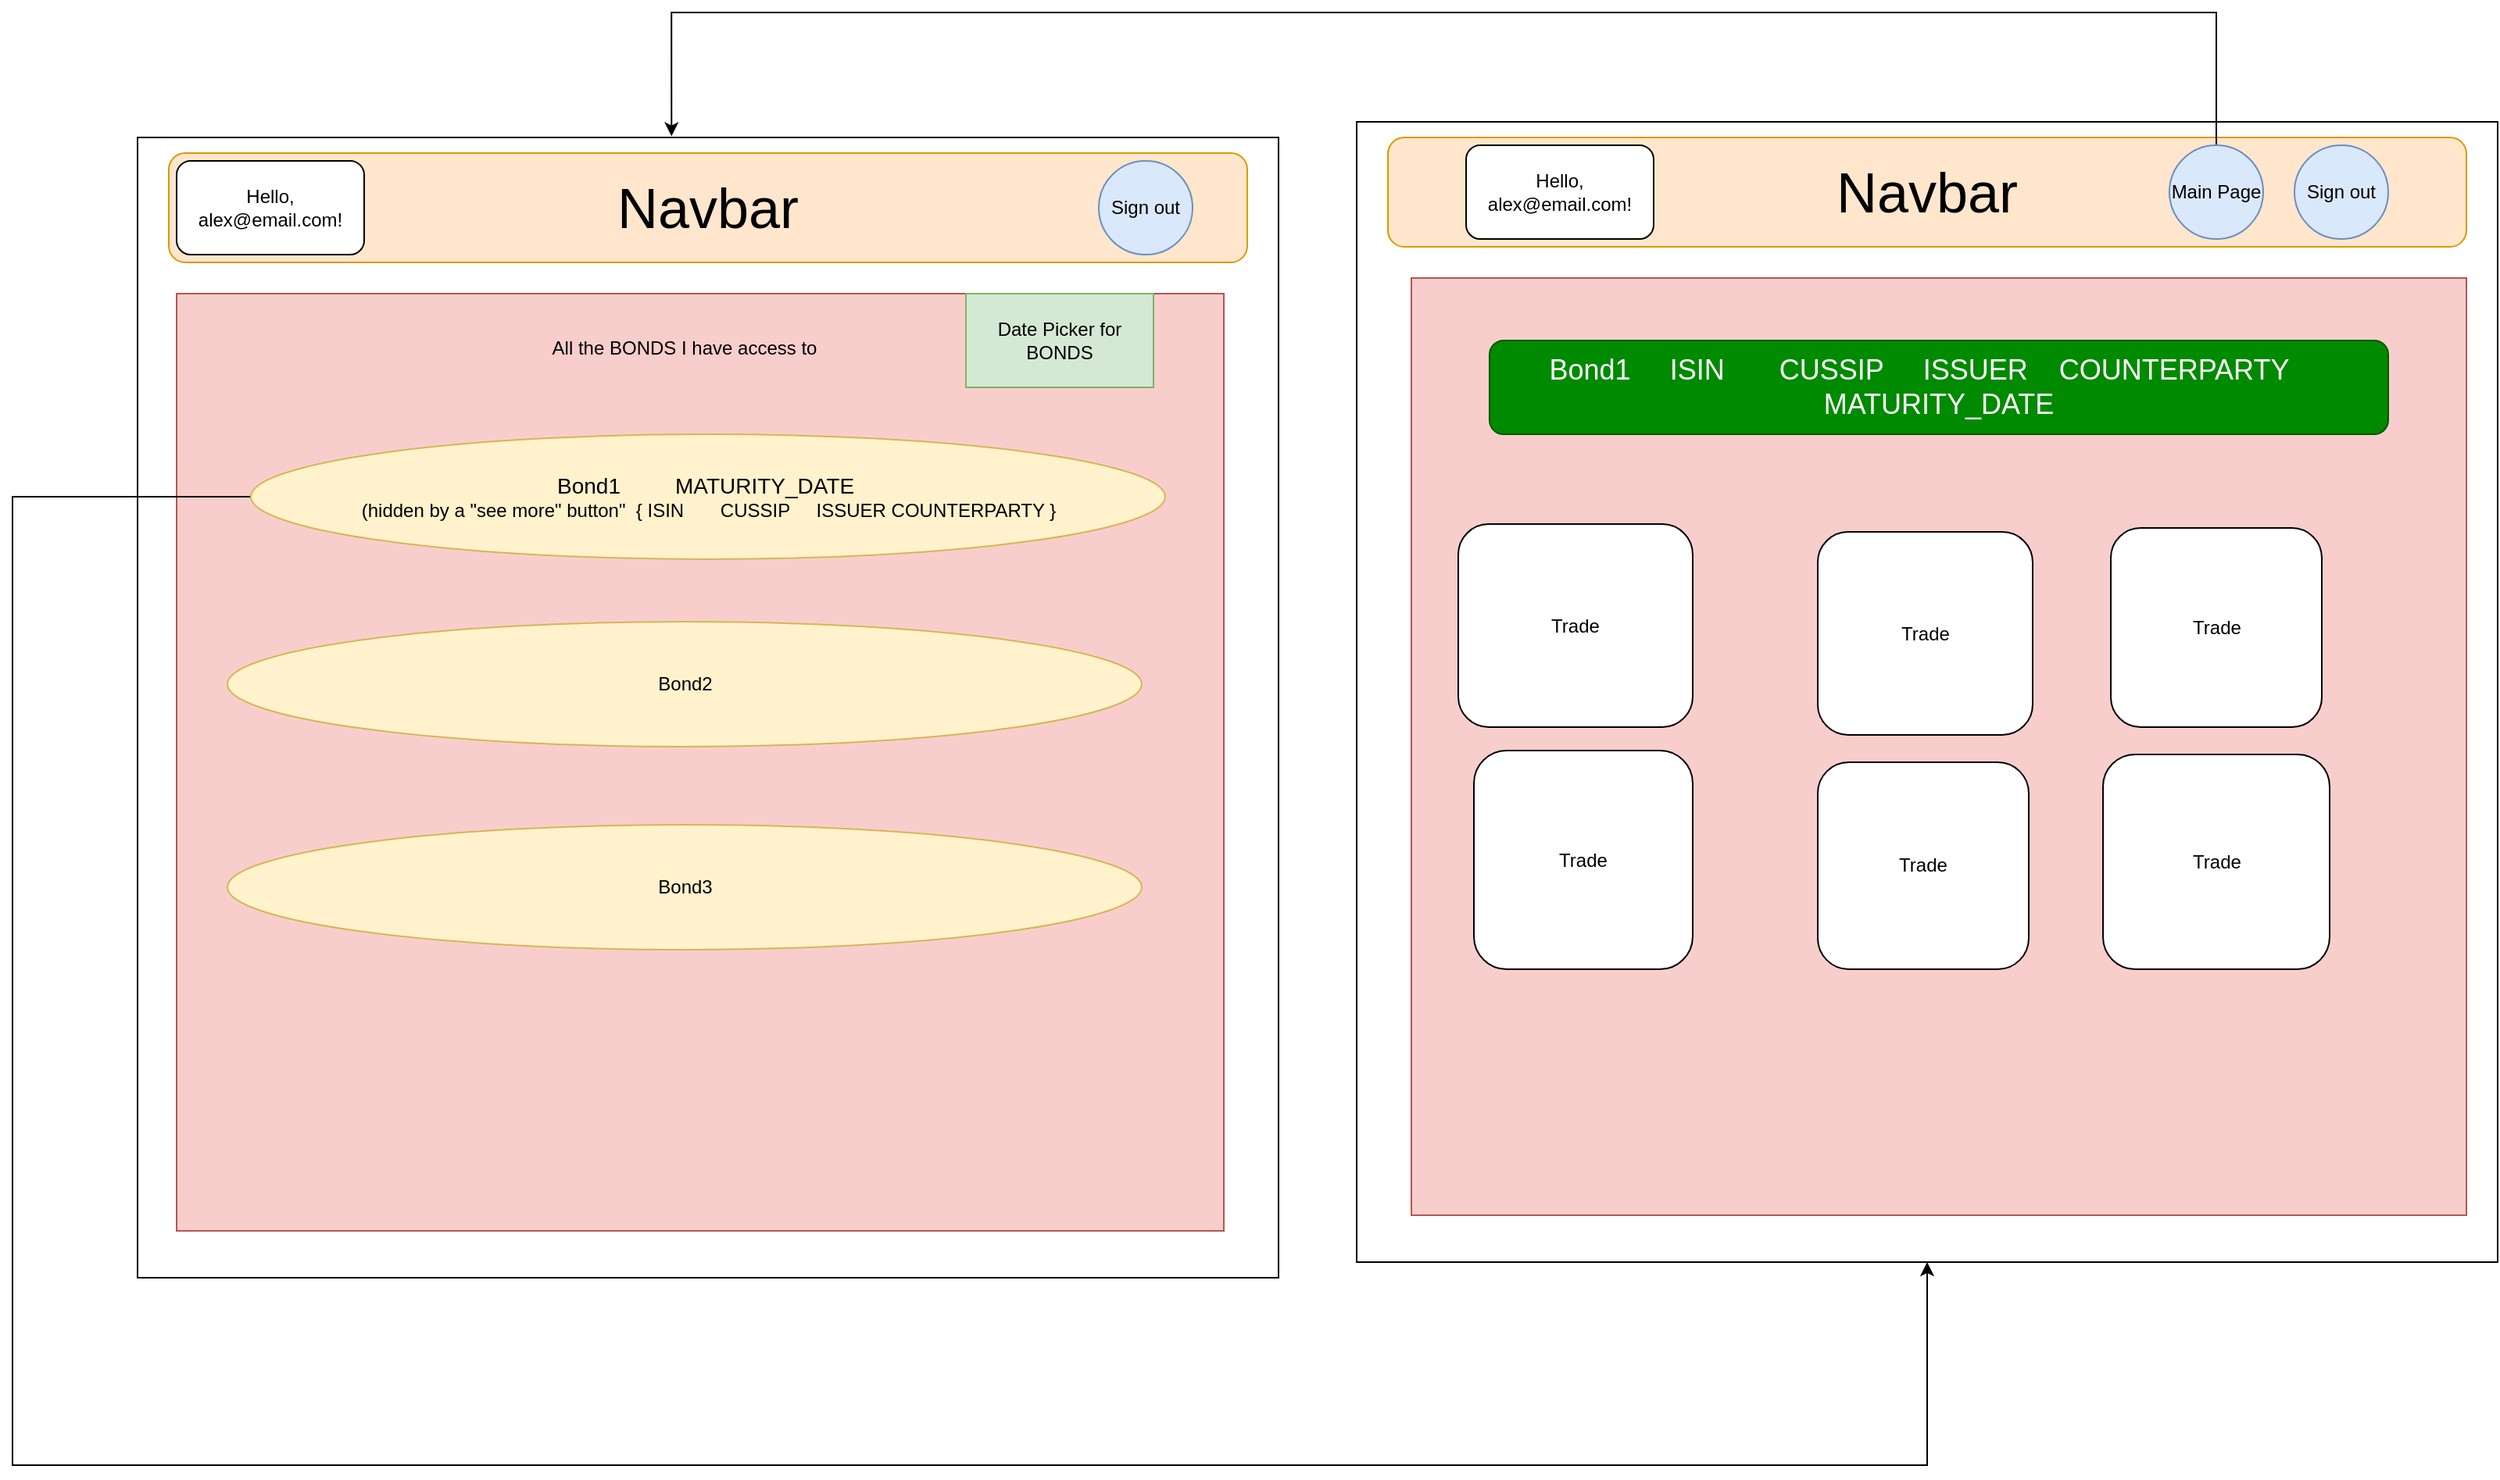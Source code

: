 <mxfile version="21.3.4" type="device">
  <diagram name="Pagina-1" id="sNSuALu-qFTI1EghHu_y">
    <mxGraphModel dx="2049" dy="1077" grid="1" gridSize="10" guides="1" tooltips="1" connect="1" arrows="1" fold="1" page="1" pageScale="1" pageWidth="827" pageHeight="1169" math="0" shadow="0">
      <root>
        <mxCell id="0" />
        <mxCell id="1" parent="0" />
        <mxCell id="TIgQBOG8vRANQlsA8QXd-1" value="" style="whiteSpace=wrap;html=1;aspect=fixed;" vertex="1" parent="1">
          <mxGeometry x="150" y="130" width="730" height="730" as="geometry" />
        </mxCell>
        <mxCell id="TIgQBOG8vRANQlsA8QXd-2" value="&lt;font style=&quot;font-size: 36px;&quot;&gt;Navbar&lt;/font&gt;" style="rounded=1;whiteSpace=wrap;html=1;fillColor=#ffe6cc;strokeColor=#d79b00;" vertex="1" parent="1">
          <mxGeometry x="170" y="140" width="690" height="70" as="geometry" />
        </mxCell>
        <mxCell id="TIgQBOG8vRANQlsA8QXd-3" value="" style="rounded=0;whiteSpace=wrap;html=1;fillColor=#f8cecc;strokeColor=#b85450;" vertex="1" parent="1">
          <mxGeometry x="175" y="230" width="670" height="600" as="geometry" />
        </mxCell>
        <mxCell id="TIgQBOG8vRANQlsA8QXd-7" value="All the BONDS I have access to" style="text;html=1;strokeColor=none;fillColor=none;align=center;verticalAlign=middle;whiteSpace=wrap;rounded=0;" vertex="1" parent="1">
          <mxGeometry x="190" y="250" width="620" height="30" as="geometry" />
        </mxCell>
        <mxCell id="TIgQBOG8vRANQlsA8QXd-28" value="" style="whiteSpace=wrap;html=1;aspect=fixed;" vertex="1" parent="1">
          <mxGeometry x="930" y="120" width="730" height="730" as="geometry" />
        </mxCell>
        <mxCell id="TIgQBOG8vRANQlsA8QXd-29" value="&lt;font style=&quot;font-size: 36px;&quot;&gt;Navbar&lt;/font&gt;" style="rounded=1;whiteSpace=wrap;html=1;fillColor=#ffe6cc;strokeColor=#d79b00;" vertex="1" parent="1">
          <mxGeometry x="950" y="130" width="690" height="70" as="geometry" />
        </mxCell>
        <mxCell id="TIgQBOG8vRANQlsA8QXd-30" value="" style="rounded=0;whiteSpace=wrap;html=1;fillColor=#f8cecc;strokeColor=#b85450;" vertex="1" parent="1">
          <mxGeometry x="965" y="220" width="675" height="600" as="geometry" />
        </mxCell>
        <mxCell id="TIgQBOG8vRANQlsA8QXd-32" value="&lt;font style=&quot;font-size: 18px;&quot;&gt;Bond1&amp;nbsp;&amp;nbsp;&amp;nbsp;&amp;nbsp; ISIN&amp;nbsp;&amp;nbsp;&amp;nbsp;&amp;nbsp;&amp;nbsp;&amp;nbsp; CUSSIP&amp;nbsp;&amp;nbsp;&amp;nbsp;&amp;nbsp; ISSUER&amp;nbsp;&amp;nbsp;&amp;nbsp; COUNTERPARTY&amp;nbsp;&amp;nbsp;&amp;nbsp;&amp;nbsp;&amp;nbsp; MATURITY_DATE&lt;/font&gt;" style="rounded=1;whiteSpace=wrap;html=1;fillColor=#008a00;strokeColor=#005700;fontColor=#ffffff;" vertex="1" parent="1">
          <mxGeometry x="1015" y="260" width="575" height="60" as="geometry" />
        </mxCell>
        <mxCell id="TIgQBOG8vRANQlsA8QXd-35" value="Trade" style="rounded=1;whiteSpace=wrap;html=1;" vertex="1" parent="1">
          <mxGeometry x="995" y="377.5" width="150" height="130" as="geometry" />
        </mxCell>
        <mxCell id="TIgQBOG8vRANQlsA8QXd-36" value="Trade" style="rounded=1;whiteSpace=wrap;html=1;" vertex="1" parent="1">
          <mxGeometry x="1005" y="522.5" width="140" height="140" as="geometry" />
        </mxCell>
        <mxCell id="TIgQBOG8vRANQlsA8QXd-37" value="Trade" style="rounded=1;whiteSpace=wrap;html=1;" vertex="1" parent="1">
          <mxGeometry x="1225" y="382.5" width="137.5" height="130" as="geometry" />
        </mxCell>
        <mxCell id="TIgQBOG8vRANQlsA8QXd-38" value="Trade" style="rounded=1;whiteSpace=wrap;html=1;" vertex="1" parent="1">
          <mxGeometry x="1407.5" y="525" width="145" height="137.5" as="geometry" />
        </mxCell>
        <mxCell id="TIgQBOG8vRANQlsA8QXd-39" value="Trade" style="rounded=1;whiteSpace=wrap;html=1;" vertex="1" parent="1">
          <mxGeometry x="1412.5" y="380" width="135" height="127.5" as="geometry" />
        </mxCell>
        <mxCell id="TIgQBOG8vRANQlsA8QXd-40" value="Trade" style="rounded=1;whiteSpace=wrap;html=1;" vertex="1" parent="1">
          <mxGeometry x="1225" y="530" width="135" height="132.5" as="geometry" />
        </mxCell>
        <mxCell id="TIgQBOG8vRANQlsA8QXd-67" style="edgeStyle=orthogonalEdgeStyle;rounded=0;orthogonalLoop=1;jettySize=auto;html=1;entryX=0.5;entryY=1;entryDx=0;entryDy=0;" edge="1" parent="1" source="TIgQBOG8vRANQlsA8QXd-56" target="TIgQBOG8vRANQlsA8QXd-28">
          <mxGeometry relative="1" as="geometry">
            <Array as="points">
              <mxPoint x="70" y="360" />
              <mxPoint x="70" y="980" />
              <mxPoint x="1295" y="980" />
            </Array>
          </mxGeometry>
        </mxCell>
        <mxCell id="TIgQBOG8vRANQlsA8QXd-56" value="&lt;div&gt;&lt;font style=&quot;font-size: 14px;&quot;&gt;Bond1&amp;nbsp;&amp;nbsp;&amp;nbsp;&amp;nbsp; &amp;nbsp;&amp;nbsp;&amp;nbsp; MATURITY_DATE&amp;nbsp;&lt;/font&gt;&lt;/div&gt;&lt;div&gt;(hidden by a &quot;see more&quot; button&quot; &amp;nbsp;{ ISIN&amp;nbsp;&amp;nbsp;&amp;nbsp;&amp;nbsp;&amp;nbsp;&amp;nbsp; CUSSIP&amp;nbsp;&amp;nbsp;&amp;nbsp;&amp;nbsp; ISSUER COUNTERPARTY }&lt;/div&gt; " style="ellipse;whiteSpace=wrap;html=1;fillColor=#fff2cc;strokeColor=#d6b656;" vertex="1" parent="1">
          <mxGeometry x="222.5" y="320" width="585" height="80" as="geometry" />
        </mxCell>
        <mxCell id="TIgQBOG8vRANQlsA8QXd-57" value="Bond2" style="ellipse;whiteSpace=wrap;html=1;fillColor=#fff2cc;strokeColor=#d6b656;" vertex="1" parent="1">
          <mxGeometry x="207.5" y="440" width="585" height="80" as="geometry" />
        </mxCell>
        <mxCell id="TIgQBOG8vRANQlsA8QXd-58" value="Bond3" style="ellipse;whiteSpace=wrap;html=1;fillColor=#fff2cc;strokeColor=#d6b656;" vertex="1" parent="1">
          <mxGeometry x="207.5" y="570" width="585" height="80" as="geometry" />
        </mxCell>
        <mxCell id="TIgQBOG8vRANQlsA8QXd-61" value="Hello, alex@email.com!" style="rounded=1;whiteSpace=wrap;html=1;" vertex="1" parent="1">
          <mxGeometry x="175" y="145" width="120" height="60" as="geometry" />
        </mxCell>
        <mxCell id="TIgQBOG8vRANQlsA8QXd-62" value="Hello, alex@email.com!" style="rounded=1;whiteSpace=wrap;html=1;" vertex="1" parent="1">
          <mxGeometry x="1000" y="135" width="120" height="60" as="geometry" />
        </mxCell>
        <mxCell id="TIgQBOG8vRANQlsA8QXd-63" value="Sign out" style="ellipse;whiteSpace=wrap;html=1;aspect=fixed;fillColor=#dae8fc;strokeColor=#6c8ebf;" vertex="1" parent="1">
          <mxGeometry x="765" y="145" width="60" height="60" as="geometry" />
        </mxCell>
        <mxCell id="TIgQBOG8vRANQlsA8QXd-64" value="Sign out" style="ellipse;whiteSpace=wrap;html=1;aspect=fixed;fillColor=#dae8fc;strokeColor=#6c8ebf;" vertex="1" parent="1">
          <mxGeometry x="1530" y="135" width="60" height="60" as="geometry" />
        </mxCell>
        <mxCell id="TIgQBOG8vRANQlsA8QXd-66" style="edgeStyle=orthogonalEdgeStyle;rounded=0;orthogonalLoop=1;jettySize=auto;html=1;entryX=0.468;entryY=-0.001;entryDx=0;entryDy=0;entryPerimeter=0;" edge="1" parent="1" source="TIgQBOG8vRANQlsA8QXd-65" target="TIgQBOG8vRANQlsA8QXd-1">
          <mxGeometry relative="1" as="geometry">
            <Array as="points">
              <mxPoint x="1480" y="50" />
              <mxPoint x="492" y="50" />
            </Array>
          </mxGeometry>
        </mxCell>
        <mxCell id="TIgQBOG8vRANQlsA8QXd-65" value="Main Page" style="ellipse;whiteSpace=wrap;html=1;aspect=fixed;fillColor=#dae8fc;strokeColor=#6c8ebf;" vertex="1" parent="1">
          <mxGeometry x="1450" y="135" width="60" height="60" as="geometry" />
        </mxCell>
        <mxCell id="TIgQBOG8vRANQlsA8QXd-68" value="Date Picker for BONDS" style="rounded=0;whiteSpace=wrap;html=1;fillColor=#d5e8d4;strokeColor=#82b366;" vertex="1" parent="1">
          <mxGeometry x="680" y="230" width="120" height="60" as="geometry" />
        </mxCell>
      </root>
    </mxGraphModel>
  </diagram>
</mxfile>
